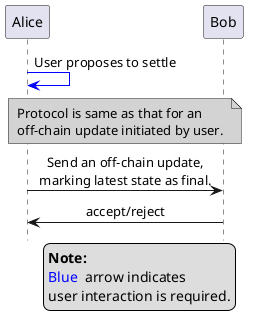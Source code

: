 ' SPDX-FileCopyrightText: 2021 Hyperledger
' SPDX-License-Identifier: CC-BY-4.0

@startuml finalize_generic_offchain
hide footbox
skinparam SequenceMessageAlign center

participant "Alice" as alice
participant "Bob" as bob

alice -[#blue]> alice: User proposes to settle
note over alice, bob #LightGray
Protocol is same as that for an
off-chain update initiated by user.
endnote
alice -> bob: Send an off-chain update,\nmarking latest state as final.
alice <- bob: accept/reject

legend bottom right
<b>Note:</b>
<color:blue>Blue </color> arrow indicates
user interaction is required.
endlegend

@enduml
